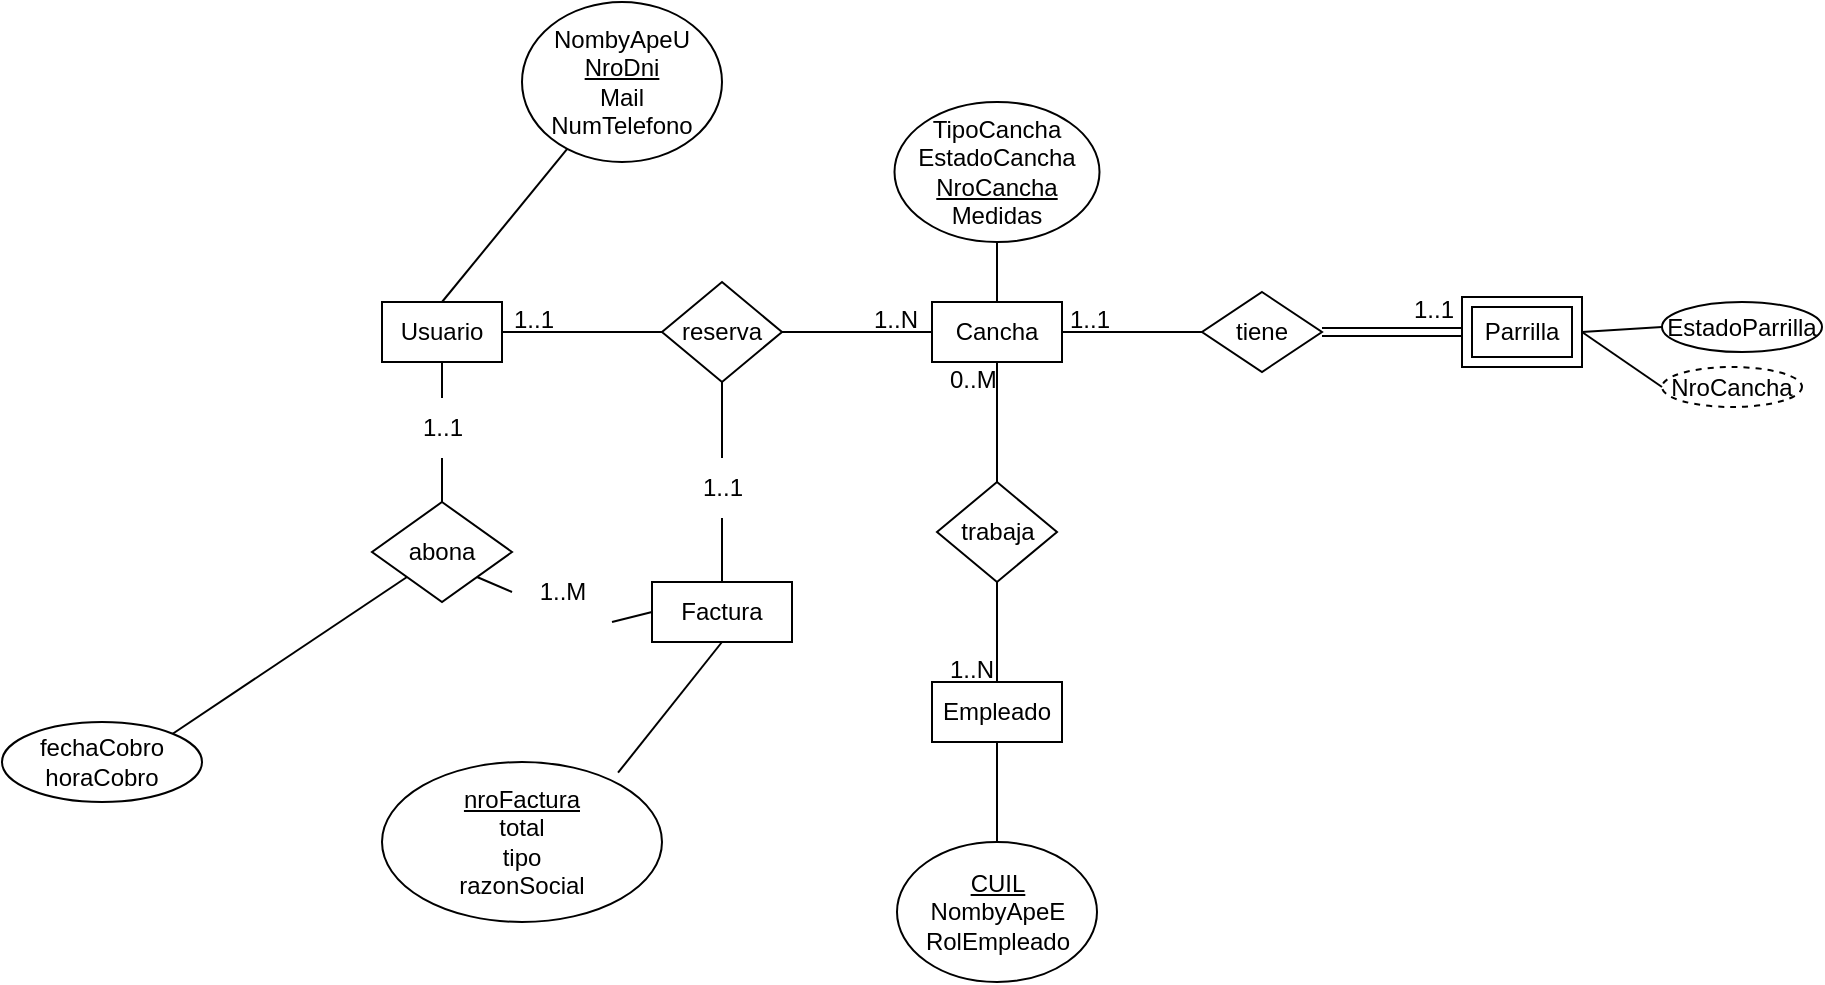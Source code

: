<mxfile version="21.4.0" type="github">
  <diagram id="R2lEEEUBdFMjLlhIrx00" name="Page-1">
    <mxGraphModel dx="1900" dy="1641" grid="1" gridSize="10" guides="1" tooltips="1" connect="1" arrows="1" fold="1" page="1" pageScale="1" pageWidth="850" pageHeight="1100" math="0" shadow="0" extFonts="Permanent Marker^https://fonts.googleapis.com/css?family=Permanent+Marker">
      <root>
        <mxCell id="0" />
        <mxCell id="1" parent="0" />
        <mxCell id="_4vAv0WsQ9G2U_fG6m3y-1" value="Usuario" style="whiteSpace=wrap;html=1;align=center;" parent="1" vertex="1">
          <mxGeometry x="20" y="100" width="60" height="30" as="geometry" />
        </mxCell>
        <mxCell id="_4vAv0WsQ9G2U_fG6m3y-2" value="Cancha" style="whiteSpace=wrap;html=1;align=center;" parent="1" vertex="1">
          <mxGeometry x="295" y="100" width="65" height="30" as="geometry" />
        </mxCell>
        <mxCell id="_4vAv0WsQ9G2U_fG6m3y-4" value="Empleado" style="whiteSpace=wrap;html=1;align=center;" parent="1" vertex="1">
          <mxGeometry x="295" y="290" width="65" height="30" as="geometry" />
        </mxCell>
        <mxCell id="_4vAv0WsQ9G2U_fG6m3y-5" value="reserva" style="shape=rhombus;perimeter=rhombusPerimeter;whiteSpace=wrap;html=1;align=center;" parent="1" vertex="1">
          <mxGeometry x="160" y="90" width="60" height="50" as="geometry" />
        </mxCell>
        <mxCell id="_4vAv0WsQ9G2U_fG6m3y-6" value="tiene" style="shape=rhombus;perimeter=rhombusPerimeter;whiteSpace=wrap;html=1;align=center;" parent="1" vertex="1">
          <mxGeometry x="430" y="95" width="60" height="40" as="geometry" />
        </mxCell>
        <mxCell id="_4vAv0WsQ9G2U_fG6m3y-7" value="trabaja" style="shape=rhombus;perimeter=rhombusPerimeter;whiteSpace=wrap;html=1;align=center;" parent="1" vertex="1">
          <mxGeometry x="297.5" y="190" width="60" height="50" as="geometry" />
        </mxCell>
        <mxCell id="1q-wLZLnrpGv9T5wbohg-3" value="TipoCancha&lt;br&gt;EstadoCancha&lt;br&gt;&lt;u&gt;NroCancha&lt;/u&gt;&lt;br&gt;Medidas" style="ellipse;whiteSpace=wrap;html=1;align=center;" parent="1" vertex="1">
          <mxGeometry x="276.25" width="102.5" height="70" as="geometry" />
        </mxCell>
        <mxCell id="1q-wLZLnrpGv9T5wbohg-4" value="" style="endArrow=none;html=1;rounded=0;exitX=0.5;exitY=1;exitDx=0;exitDy=0;entryX=0.5;entryY=0;entryDx=0;entryDy=0;" parent="1" source="1q-wLZLnrpGv9T5wbohg-3" target="_4vAv0WsQ9G2U_fG6m3y-2" edge="1">
          <mxGeometry relative="1" as="geometry">
            <mxPoint x="250" y="120" as="sourcePoint" />
            <mxPoint x="410" y="120" as="targetPoint" />
          </mxGeometry>
        </mxCell>
        <mxCell id="1q-wLZLnrpGv9T5wbohg-6" value="EstadoParrilla" style="ellipse;whiteSpace=wrap;html=1;align=center;" parent="1" vertex="1">
          <mxGeometry x="660" y="100" width="80" height="25" as="geometry" />
        </mxCell>
        <mxCell id="1q-wLZLnrpGv9T5wbohg-7" value="" style="endArrow=none;html=1;rounded=0;exitX=0;exitY=0.5;exitDx=0;exitDy=0;entryX=1;entryY=0.5;entryDx=0;entryDy=0;" parent="1" source="1q-wLZLnrpGv9T5wbohg-6" target="BgZ_WEWUUNkGNV5E6CfD-3" edge="1">
          <mxGeometry relative="1" as="geometry">
            <mxPoint x="380" y="70" as="sourcePoint" />
            <mxPoint x="620" y="115" as="targetPoint" />
          </mxGeometry>
        </mxCell>
        <mxCell id="1q-wLZLnrpGv9T5wbohg-8" value="NombyApeU&lt;br&gt;&lt;u&gt;NroDni&lt;br&gt;&lt;/u&gt;Mail&lt;br&gt;NumTelefono" style="ellipse;whiteSpace=wrap;html=1;align=center;" parent="1" vertex="1">
          <mxGeometry x="90" y="-50" width="100" height="80" as="geometry" />
        </mxCell>
        <mxCell id="1q-wLZLnrpGv9T5wbohg-11" value="" style="endArrow=none;html=1;rounded=0;exitX=0.5;exitY=0;exitDx=0;exitDy=0;" parent="1" source="_4vAv0WsQ9G2U_fG6m3y-1" target="1q-wLZLnrpGv9T5wbohg-8" edge="1">
          <mxGeometry relative="1" as="geometry">
            <mxPoint x="220" y="230" as="sourcePoint" />
            <mxPoint x="380" y="230" as="targetPoint" />
          </mxGeometry>
        </mxCell>
        <mxCell id="1q-wLZLnrpGv9T5wbohg-12" value="&lt;u&gt;CUIL&lt;/u&gt;&lt;br&gt;NombyApeE&lt;br&gt;RolEmpleado" style="ellipse;whiteSpace=wrap;html=1;align=center;" parent="1" vertex="1">
          <mxGeometry x="277.5" y="370" width="100" height="70" as="geometry" />
        </mxCell>
        <mxCell id="1q-wLZLnrpGv9T5wbohg-13" value="" style="endArrow=none;html=1;rounded=0;exitX=0.5;exitY=0;exitDx=0;exitDy=0;entryX=0.5;entryY=1;entryDx=0;entryDy=0;" parent="1" source="1q-wLZLnrpGv9T5wbohg-12" target="_4vAv0WsQ9G2U_fG6m3y-4" edge="1">
          <mxGeometry relative="1" as="geometry">
            <mxPoint x="200" y="240" as="sourcePoint" />
            <mxPoint x="360" y="240" as="targetPoint" />
          </mxGeometry>
        </mxCell>
        <mxCell id="1q-wLZLnrpGv9T5wbohg-14" value="" style="endArrow=none;html=1;rounded=0;exitX=0.5;exitY=0;exitDx=0;exitDy=0;entryX=0.5;entryY=1;entryDx=0;entryDy=0;" parent="1" source="_4vAv0WsQ9G2U_fG6m3y-4" target="_4vAv0WsQ9G2U_fG6m3y-7" edge="1">
          <mxGeometry relative="1" as="geometry">
            <mxPoint x="200" y="240" as="sourcePoint" />
            <mxPoint x="360" y="240" as="targetPoint" />
          </mxGeometry>
        </mxCell>
        <mxCell id="1q-wLZLnrpGv9T5wbohg-15" value="" style="endArrow=none;html=1;rounded=0;exitX=0.5;exitY=1;exitDx=0;exitDy=0;entryX=0.5;entryY=0;entryDx=0;entryDy=0;" parent="1" source="_4vAv0WsQ9G2U_fG6m3y-2" target="_4vAv0WsQ9G2U_fG6m3y-7" edge="1">
          <mxGeometry relative="1" as="geometry">
            <mxPoint x="200" y="240" as="sourcePoint" />
            <mxPoint x="360" y="240" as="targetPoint" />
          </mxGeometry>
        </mxCell>
        <mxCell id="1q-wLZLnrpGv9T5wbohg-16" value="" style="endArrow=none;html=1;rounded=0;exitX=1;exitY=0.5;exitDx=0;exitDy=0;entryX=0;entryY=0.5;entryDx=0;entryDy=0;" parent="1" source="_4vAv0WsQ9G2U_fG6m3y-1" target="_4vAv0WsQ9G2U_fG6m3y-5" edge="1">
          <mxGeometry relative="1" as="geometry">
            <mxPoint x="200" y="240" as="sourcePoint" />
            <mxPoint x="360" y="240" as="targetPoint" />
          </mxGeometry>
        </mxCell>
        <mxCell id="1q-wLZLnrpGv9T5wbohg-17" value="" style="endArrow=none;html=1;rounded=0;exitX=1;exitY=0.5;exitDx=0;exitDy=0;entryX=0;entryY=0.5;entryDx=0;entryDy=0;" parent="1" source="_4vAv0WsQ9G2U_fG6m3y-5" target="_4vAv0WsQ9G2U_fG6m3y-2" edge="1">
          <mxGeometry relative="1" as="geometry">
            <mxPoint x="200" y="240" as="sourcePoint" />
            <mxPoint x="360" y="240" as="targetPoint" />
          </mxGeometry>
        </mxCell>
        <mxCell id="1q-wLZLnrpGv9T5wbohg-18" value="" style="endArrow=none;html=1;rounded=0;exitX=0;exitY=0.5;exitDx=0;exitDy=0;entryX=1;entryY=0.5;entryDx=0;entryDy=0;" parent="1" source="_4vAv0WsQ9G2U_fG6m3y-6" target="_4vAv0WsQ9G2U_fG6m3y-2" edge="1">
          <mxGeometry relative="1" as="geometry">
            <mxPoint x="200" y="240" as="sourcePoint" />
            <mxPoint x="360" y="240" as="targetPoint" />
          </mxGeometry>
        </mxCell>
        <mxCell id="1q-wLZLnrpGv9T5wbohg-20" value="1..1" style="text;strokeColor=none;fillColor=none;spacingLeft=4;spacingRight=4;overflow=hidden;rotatable=0;points=[[0,0.5],[1,0.5]];portConstraint=eastwest;fontSize=12;whiteSpace=wrap;html=1;" parent="1" vertex="1">
          <mxGeometry x="80" y="95" width="40" height="30" as="geometry" />
        </mxCell>
        <mxCell id="1q-wLZLnrpGv9T5wbohg-21" value="1..N" style="text;strokeColor=none;fillColor=none;spacingLeft=4;spacingRight=4;overflow=hidden;rotatable=0;points=[[0,0.5],[1,0.5]];portConstraint=eastwest;fontSize=12;whiteSpace=wrap;html=1;" parent="1" vertex="1">
          <mxGeometry x="260" y="95" width="40" height="30" as="geometry" />
        </mxCell>
        <mxCell id="1q-wLZLnrpGv9T5wbohg-22" value="1..N" style="text;strokeColor=none;fillColor=none;spacingLeft=4;spacingRight=4;overflow=hidden;rotatable=0;points=[[0,0.5],[1,0.5]];portConstraint=eastwest;fontSize=12;whiteSpace=wrap;html=1;" parent="1" vertex="1">
          <mxGeometry x="297.5" y="270" width="40" height="30" as="geometry" />
        </mxCell>
        <mxCell id="1q-wLZLnrpGv9T5wbohg-23" value="0..M" style="text;strokeColor=none;fillColor=none;spacingLeft=4;spacingRight=4;overflow=hidden;rotatable=0;points=[[0,0.5],[1,0.5]];portConstraint=eastwest;fontSize=12;whiteSpace=wrap;html=1;" parent="1" vertex="1">
          <mxGeometry x="297.5" y="125" width="40" height="30" as="geometry" />
        </mxCell>
        <mxCell id="1q-wLZLnrpGv9T5wbohg-24" value="1..1" style="text;strokeColor=none;fillColor=none;spacingLeft=4;spacingRight=4;overflow=hidden;rotatable=0;points=[[0,0.5],[1,0.5]];portConstraint=eastwest;fontSize=12;whiteSpace=wrap;html=1;" parent="1" vertex="1">
          <mxGeometry x="530" y="90" width="40" height="30" as="geometry" />
        </mxCell>
        <mxCell id="1q-wLZLnrpGv9T5wbohg-26" value="1..1" style="text;strokeColor=none;fillColor=none;spacingLeft=4;spacingRight=4;overflow=hidden;rotatable=0;points=[[0,0.5],[1,0.5]];portConstraint=eastwest;fontSize=12;whiteSpace=wrap;html=1;" parent="1" vertex="1">
          <mxGeometry x="357.5" y="95" width="40" height="30" as="geometry" />
        </mxCell>
        <mxCell id="80cd4duvSJH8SG43MGNK-1" value="Factura" style="whiteSpace=wrap;html=1;align=center;" vertex="1" parent="1">
          <mxGeometry x="155" y="240" width="70" height="30" as="geometry" />
        </mxCell>
        <mxCell id="BgZ_WEWUUNkGNV5E6CfD-3" value="Parrilla" style="shape=ext;margin=3;double=1;whiteSpace=wrap;html=1;align=center;" vertex="1" parent="1">
          <mxGeometry x="560" y="97.5" width="60" height="35" as="geometry" />
        </mxCell>
        <mxCell id="80cd4duvSJH8SG43MGNK-2" value="" style="endArrow=none;html=1;rounded=0;exitX=0.5;exitY=1;exitDx=0;exitDy=0;entryX=0.5;entryY=0;entryDx=0;entryDy=0;" edge="1" parent="1" source="80cd4duvSJH8SG43MGNK-6" target="80cd4duvSJH8SG43MGNK-1">
          <mxGeometry relative="1" as="geometry">
            <mxPoint x="340" y="180" as="sourcePoint" />
            <mxPoint x="500" y="180" as="targetPoint" />
          </mxGeometry>
        </mxCell>
        <mxCell id="BgZ_WEWUUNkGNV5E6CfD-4" value="" style="shape=link;html=1;rounded=0;exitX=1;exitY=0.5;exitDx=0;exitDy=0;entryX=0;entryY=0.5;entryDx=0;entryDy=0;" edge="1" parent="1" source="_4vAv0WsQ9G2U_fG6m3y-6" target="BgZ_WEWUUNkGNV5E6CfD-3">
          <mxGeometry relative="1" as="geometry">
            <mxPoint x="490" y="190" as="sourcePoint" />
            <mxPoint x="650" y="190" as="targetPoint" />
          </mxGeometry>
        </mxCell>
        <mxCell id="BgZ_WEWUUNkGNV5E6CfD-5" value="" style="resizable=0;html=1;whiteSpace=wrap;align=right;verticalAlign=bottom;" connectable="0" vertex="1" parent="BgZ_WEWUUNkGNV5E6CfD-4">
          <mxGeometry x="1" relative="1" as="geometry" />
        </mxCell>
        <mxCell id="80cd4duvSJH8SG43MGNK-3" value="abona" style="shape=rhombus;perimeter=rhombusPerimeter;whiteSpace=wrap;html=1;align=center;" vertex="1" parent="1">
          <mxGeometry x="15" y="200" width="70" height="50" as="geometry" />
        </mxCell>
        <mxCell id="BgZ_WEWUUNkGNV5E6CfD-6" value="NroCancha" style="ellipse;whiteSpace=wrap;html=1;align=center;dashed=1;" vertex="1" parent="1">
          <mxGeometry x="660" y="132.5" width="70" height="20" as="geometry" />
        </mxCell>
        <mxCell id="80cd4duvSJH8SG43MGNK-4" value="" style="endArrow=none;html=1;rounded=0;exitX=0.5;exitY=1;exitDx=0;exitDy=0;entryX=0.5;entryY=0;entryDx=0;entryDy=0;" edge="1" parent="1" source="80cd4duvSJH8SG43MGNK-10" target="80cd4duvSJH8SG43MGNK-3">
          <mxGeometry relative="1" as="geometry">
            <mxPoint x="340" y="180" as="sourcePoint" />
            <mxPoint x="500" y="180" as="targetPoint" />
          </mxGeometry>
        </mxCell>
        <mxCell id="BgZ_WEWUUNkGNV5E6CfD-7" value="" style="endArrow=none;html=1;rounded=0;exitX=1;exitY=0.5;exitDx=0;exitDy=0;entryX=0;entryY=0.5;entryDx=0;entryDy=0;" edge="1" parent="1" source="BgZ_WEWUUNkGNV5E6CfD-3" target="BgZ_WEWUUNkGNV5E6CfD-6">
          <mxGeometry relative="1" as="geometry">
            <mxPoint x="490" y="190" as="sourcePoint" />
            <mxPoint x="650" y="190" as="targetPoint" />
          </mxGeometry>
        </mxCell>
        <mxCell id="80cd4duvSJH8SG43MGNK-5" value="" style="endArrow=none;html=1;rounded=0;exitX=1;exitY=1;exitDx=0;exitDy=0;entryX=0;entryY=0.5;entryDx=0;entryDy=0;" edge="1" parent="1" source="80cd4duvSJH8SG43MGNK-8" target="80cd4duvSJH8SG43MGNK-1">
          <mxGeometry relative="1" as="geometry">
            <mxPoint x="340" y="180" as="sourcePoint" />
            <mxPoint x="500" y="180" as="targetPoint" />
          </mxGeometry>
        </mxCell>
        <mxCell id="80cd4duvSJH8SG43MGNK-7" value="" style="endArrow=none;html=1;rounded=0;exitX=0.5;exitY=1;exitDx=0;exitDy=0;entryX=0.5;entryY=0;entryDx=0;entryDy=0;" edge="1" parent="1" source="_4vAv0WsQ9G2U_fG6m3y-5" target="80cd4duvSJH8SG43MGNK-6">
          <mxGeometry relative="1" as="geometry">
            <mxPoint x="190" y="140" as="sourcePoint" />
            <mxPoint x="190" y="240" as="targetPoint" />
          </mxGeometry>
        </mxCell>
        <mxCell id="80cd4duvSJH8SG43MGNK-6" value="1..1" style="text;html=1;align=center;verticalAlign=middle;resizable=0;points=[];autosize=1;strokeColor=none;fillColor=none;" vertex="1" parent="1">
          <mxGeometry x="170" y="178" width="40" height="30" as="geometry" />
        </mxCell>
        <mxCell id="80cd4duvSJH8SG43MGNK-9" value="" style="endArrow=none;html=1;rounded=0;exitX=1;exitY=1;exitDx=0;exitDy=0;entryX=0;entryY=0.5;entryDx=0;entryDy=0;" edge="1" parent="1" source="80cd4duvSJH8SG43MGNK-3" target="80cd4duvSJH8SG43MGNK-8">
          <mxGeometry relative="1" as="geometry">
            <mxPoint x="68" y="238" as="sourcePoint" />
            <mxPoint x="155" y="255" as="targetPoint" />
          </mxGeometry>
        </mxCell>
        <mxCell id="80cd4duvSJH8SG43MGNK-8" value="1..M" style="text;html=1;align=center;verticalAlign=middle;resizable=0;points=[];autosize=1;strokeColor=none;fillColor=none;" vertex="1" parent="1">
          <mxGeometry x="85" y="230" width="50" height="30" as="geometry" />
        </mxCell>
        <mxCell id="80cd4duvSJH8SG43MGNK-11" value="" style="endArrow=none;html=1;rounded=0;exitX=0.5;exitY=1;exitDx=0;exitDy=0;entryX=0.5;entryY=0;entryDx=0;entryDy=0;" edge="1" parent="1" source="_4vAv0WsQ9G2U_fG6m3y-1" target="80cd4duvSJH8SG43MGNK-10">
          <mxGeometry relative="1" as="geometry">
            <mxPoint x="50" y="130" as="sourcePoint" />
            <mxPoint x="50" y="200" as="targetPoint" />
          </mxGeometry>
        </mxCell>
        <mxCell id="80cd4duvSJH8SG43MGNK-10" value="1..1" style="text;html=1;align=center;verticalAlign=middle;resizable=0;points=[];autosize=1;strokeColor=none;fillColor=none;" vertex="1" parent="1">
          <mxGeometry x="30" y="148" width="40" height="30" as="geometry" />
        </mxCell>
        <mxCell id="80cd4duvSJH8SG43MGNK-12" value="&lt;u&gt;nroFactura&lt;/u&gt;&lt;br&gt;total&lt;br&gt;tipo&lt;br&gt;razonSocial" style="ellipse;whiteSpace=wrap;html=1;align=center;" vertex="1" parent="1">
          <mxGeometry x="20" y="330" width="140" height="80" as="geometry" />
        </mxCell>
        <mxCell id="80cd4duvSJH8SG43MGNK-13" value="" style="endArrow=none;html=1;rounded=0;exitX=0.843;exitY=0.067;exitDx=0;exitDy=0;exitPerimeter=0;entryX=0.5;entryY=1;entryDx=0;entryDy=0;" edge="1" parent="1" source="80cd4duvSJH8SG43MGNK-12" target="80cd4duvSJH8SG43MGNK-1">
          <mxGeometry relative="1" as="geometry">
            <mxPoint x="340" y="280" as="sourcePoint" />
            <mxPoint x="500" y="280" as="targetPoint" />
          </mxGeometry>
        </mxCell>
        <mxCell id="80cd4duvSJH8SG43MGNK-14" value="fechaCobro&lt;br&gt;horaCobro" style="ellipse;whiteSpace=wrap;html=1;align=center;" vertex="1" parent="1">
          <mxGeometry x="-170" y="310" width="100" height="40" as="geometry" />
        </mxCell>
        <mxCell id="80cd4duvSJH8SG43MGNK-15" value="" style="endArrow=none;html=1;rounded=0;exitX=1;exitY=0;exitDx=0;exitDy=0;entryX=0;entryY=1;entryDx=0;entryDy=0;" edge="1" parent="1" source="80cd4duvSJH8SG43MGNK-14" target="80cd4duvSJH8SG43MGNK-3">
          <mxGeometry relative="1" as="geometry">
            <mxPoint x="130" y="380" as="sourcePoint" />
            <mxPoint x="290" y="380" as="targetPoint" />
          </mxGeometry>
        </mxCell>
      </root>
    </mxGraphModel>
  </diagram>
</mxfile>
